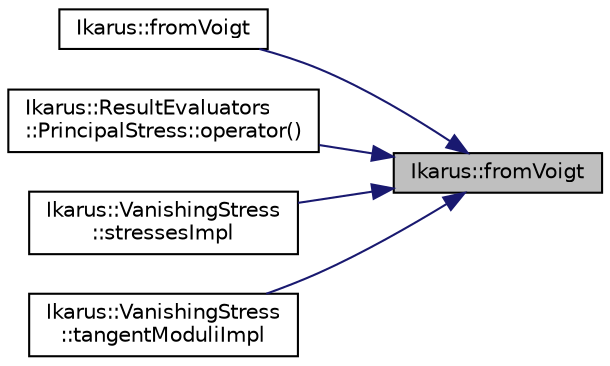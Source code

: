 digraph "Ikarus::fromVoigt"
{
 // LATEX_PDF_SIZE
  edge [fontname="Helvetica",fontsize="10",labelfontname="Helvetica",labelfontsize="10"];
  node [fontname="Helvetica",fontsize="10",shape=record];
  rankdir="RL";
  Node1 [label="Ikarus::fromVoigt",height=0.2,width=0.4,color="black", fillcolor="grey75", style="filled", fontcolor="black",tooltip="Converts a vector given in Voigt notation to a matrix."];
  Node1 -> Node2 [dir="back",color="midnightblue",fontsize="10",style="solid"];
  Node2 [label="Ikarus::fromVoigt",height=0.2,width=0.4,color="black", fillcolor="white", style="filled",URL="$a00356.html#ga0afe53095f875017b5673a42e13e6f5a",tooltip="Converts a matrix in Voigt notation to a Fourth-order tensor."];
  Node1 -> Node3 [dir="back",color="midnightblue",fontsize="10",style="solid"];
  Node3 [label="Ikarus::ResultEvaluators\l::PrincipalStress::operator()",height=0.2,width=0.4,color="black", fillcolor="white", style="filled",URL="$a01541.html#a5b1a1b6fc619e80943b5b54912371cef",tooltip="Calculate the result quantity (principal stress)"];
  Node1 -> Node4 [dir="back",color="midnightblue",fontsize="10",style="solid"];
  Node4 [label="Ikarus::VanishingStress\l::stressesImpl",height=0.2,width=0.4,color="black", fillcolor="white", style="filled",URL="$a01473.html#abdfa744589b54cc5c943d781c73359f0",tooltip="Computes the stresses for the VanishingStress material."];
  Node1 -> Node5 [dir="back",color="midnightblue",fontsize="10",style="solid"];
  Node5 [label="Ikarus::VanishingStress\l::tangentModuliImpl",height=0.2,width=0.4,color="black", fillcolor="white", style="filled",URL="$a01473.html#acdd8f1a651ee1e15647ec146f981040d",tooltip="Computes the tangent moduli for the VanishingStress material."];
}
